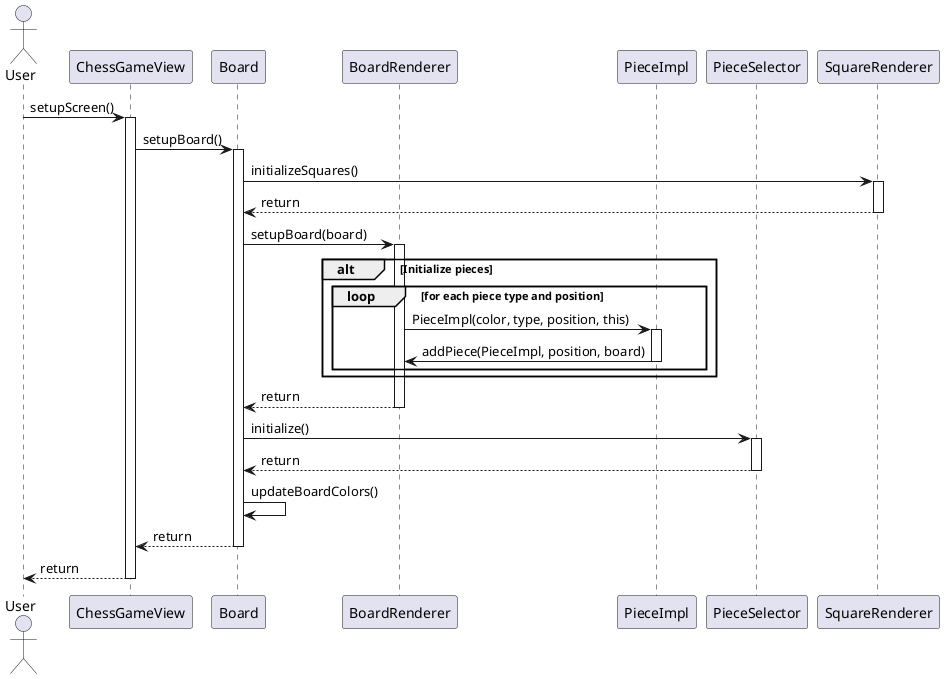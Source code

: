 @startuml RenderBoardSequenceDiagram
actor User

participant ChessGameView as View
participant Board as Board
participant BoardRenderer as Renderer
participant PieceImpl as PieceImpl
participant PieceSelector as PieceSelector
participant SquareRenderer as SquareRenderer

User -> View: setupScreen()
activate View
View -> Board: setupBoard()
activate Board

Board -> SquareRenderer: initializeSquares()
activate SquareRenderer
SquareRenderer --> Board: return
deactivate SquareRenderer

Board -> Renderer: setupBoard(board)
activate Renderer

alt Initialize pieces
    loop for each piece type and position
        Renderer -> PieceImpl: PieceImpl(color, type, position, this)
        activate PieceImpl
        PieceImpl -> Renderer: addPiece(PieceImpl, position, board)
        deactivate PieceImpl
    end
end
Renderer --> Board: return
deactivate Renderer

Board -> PieceSelector: initialize()
activate PieceSelector
PieceSelector --> Board: return
deactivate PieceSelector

Board -> Board: updateBoardColors()
Board --> View: return
deactivate Board
View --> User: return
deactivate View

@enduml

